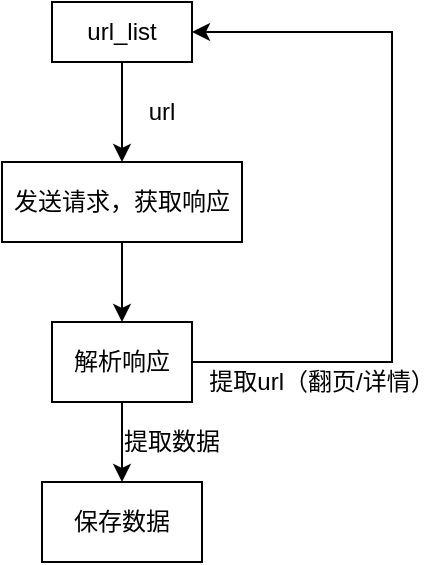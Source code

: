 <mxfile version="12.2.4" pages="1"><diagram id="mHAxeMOS42bl0t-0Mi1B" name="Page-1"><mxGraphModel dx="441" dy="364" grid="1" gridSize="10" guides="1" tooltips="1" connect="1" arrows="1" fold="1" page="1" pageScale="1" pageWidth="827" pageHeight="1169" math="0" shadow="0"><root><mxCell id="0"/><mxCell id="1" parent="0"/><mxCell id="9" style="edgeStyle=orthogonalEdgeStyle;rounded=0;orthogonalLoop=1;jettySize=auto;html=1;exitX=0.5;exitY=1;exitDx=0;exitDy=0;entryX=0.5;entryY=0;entryDx=0;entryDy=0;" parent="1" source="2" target="3" edge="1"><mxGeometry relative="1" as="geometry"/></mxCell><mxCell id="2" value="url_list" style="rounded=0;whiteSpace=wrap;html=1;" parent="1" vertex="1"><mxGeometry x="110" y="50" width="70" height="30" as="geometry"/></mxCell><mxCell id="6" style="edgeStyle=orthogonalEdgeStyle;rounded=0;orthogonalLoop=1;jettySize=auto;html=1;exitX=0.5;exitY=1;exitDx=0;exitDy=0;" parent="1" source="3" target="4" edge="1"><mxGeometry relative="1" as="geometry"/></mxCell><mxCell id="3" value="发送请求，获取响应" style="rounded=0;whiteSpace=wrap;html=1;" parent="1" vertex="1"><mxGeometry x="85" y="130" width="120" height="40" as="geometry"/></mxCell><mxCell id="12" style="edgeStyle=orthogonalEdgeStyle;rounded=0;orthogonalLoop=1;jettySize=auto;html=1;exitX=0.5;exitY=1;exitDx=0;exitDy=0;entryX=0.5;entryY=0;entryDx=0;entryDy=0;" parent="1" source="4" target="11" edge="1"><mxGeometry relative="1" as="geometry"/></mxCell><mxCell id="13" style="edgeStyle=orthogonalEdgeStyle;rounded=0;orthogonalLoop=1;jettySize=auto;html=1;exitX=1;exitY=0.5;exitDx=0;exitDy=0;entryX=1;entryY=0.5;entryDx=0;entryDy=0;" parent="1" source="4" target="2" edge="1"><mxGeometry relative="1" as="geometry"><mxPoint x="290" y="60" as="targetPoint"/><Array as="points"><mxPoint x="280" y="230"/><mxPoint x="280" y="65"/></Array></mxGeometry></mxCell><mxCell id="4" value="解析响应" style="rounded=0;whiteSpace=wrap;html=1;" parent="1" vertex="1"><mxGeometry x="110" y="210" width="70" height="40" as="geometry"/></mxCell><mxCell id="10" value="url&lt;br&gt;" style="text;html=1;strokeColor=none;fillColor=none;align=center;verticalAlign=middle;whiteSpace=wrap;rounded=0;" parent="1" vertex="1"><mxGeometry x="145" y="95" width="40" height="20" as="geometry"/></mxCell><mxCell id="11" value="保存数据" style="rounded=0;whiteSpace=wrap;html=1;" parent="1" vertex="1"><mxGeometry x="105" y="290" width="80" height="40" as="geometry"/></mxCell><mxCell id="14" value="提取url（翻页/详情）" style="text;html=1;strokeColor=none;fillColor=none;align=center;verticalAlign=middle;whiteSpace=wrap;rounded=0;" parent="1" vertex="1"><mxGeometry x="185" y="230" width="120" height="20" as="geometry"/></mxCell><mxCell id="15" value="提取数据" style="text;html=1;strokeColor=none;fillColor=none;align=center;verticalAlign=middle;whiteSpace=wrap;rounded=0;" parent="1" vertex="1"><mxGeometry x="145" y="260" width="50" height="20" as="geometry"/></mxCell></root></mxGraphModel></diagram></mxfile>